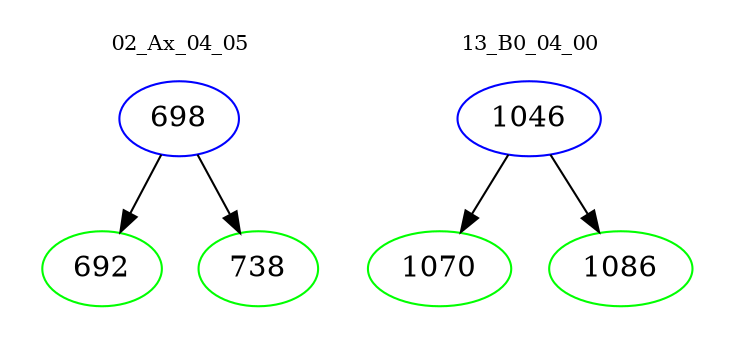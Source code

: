 digraph{
subgraph cluster_0 {
color = white
label = "02_Ax_04_05";
fontsize=10;
T0_698 [label="698", color="blue"]
T0_698 -> T0_692 [color="black"]
T0_692 [label="692", color="green"]
T0_698 -> T0_738 [color="black"]
T0_738 [label="738", color="green"]
}
subgraph cluster_1 {
color = white
label = "13_B0_04_00";
fontsize=10;
T1_1046 [label="1046", color="blue"]
T1_1046 -> T1_1070 [color="black"]
T1_1070 [label="1070", color="green"]
T1_1046 -> T1_1086 [color="black"]
T1_1086 [label="1086", color="green"]
}
}
